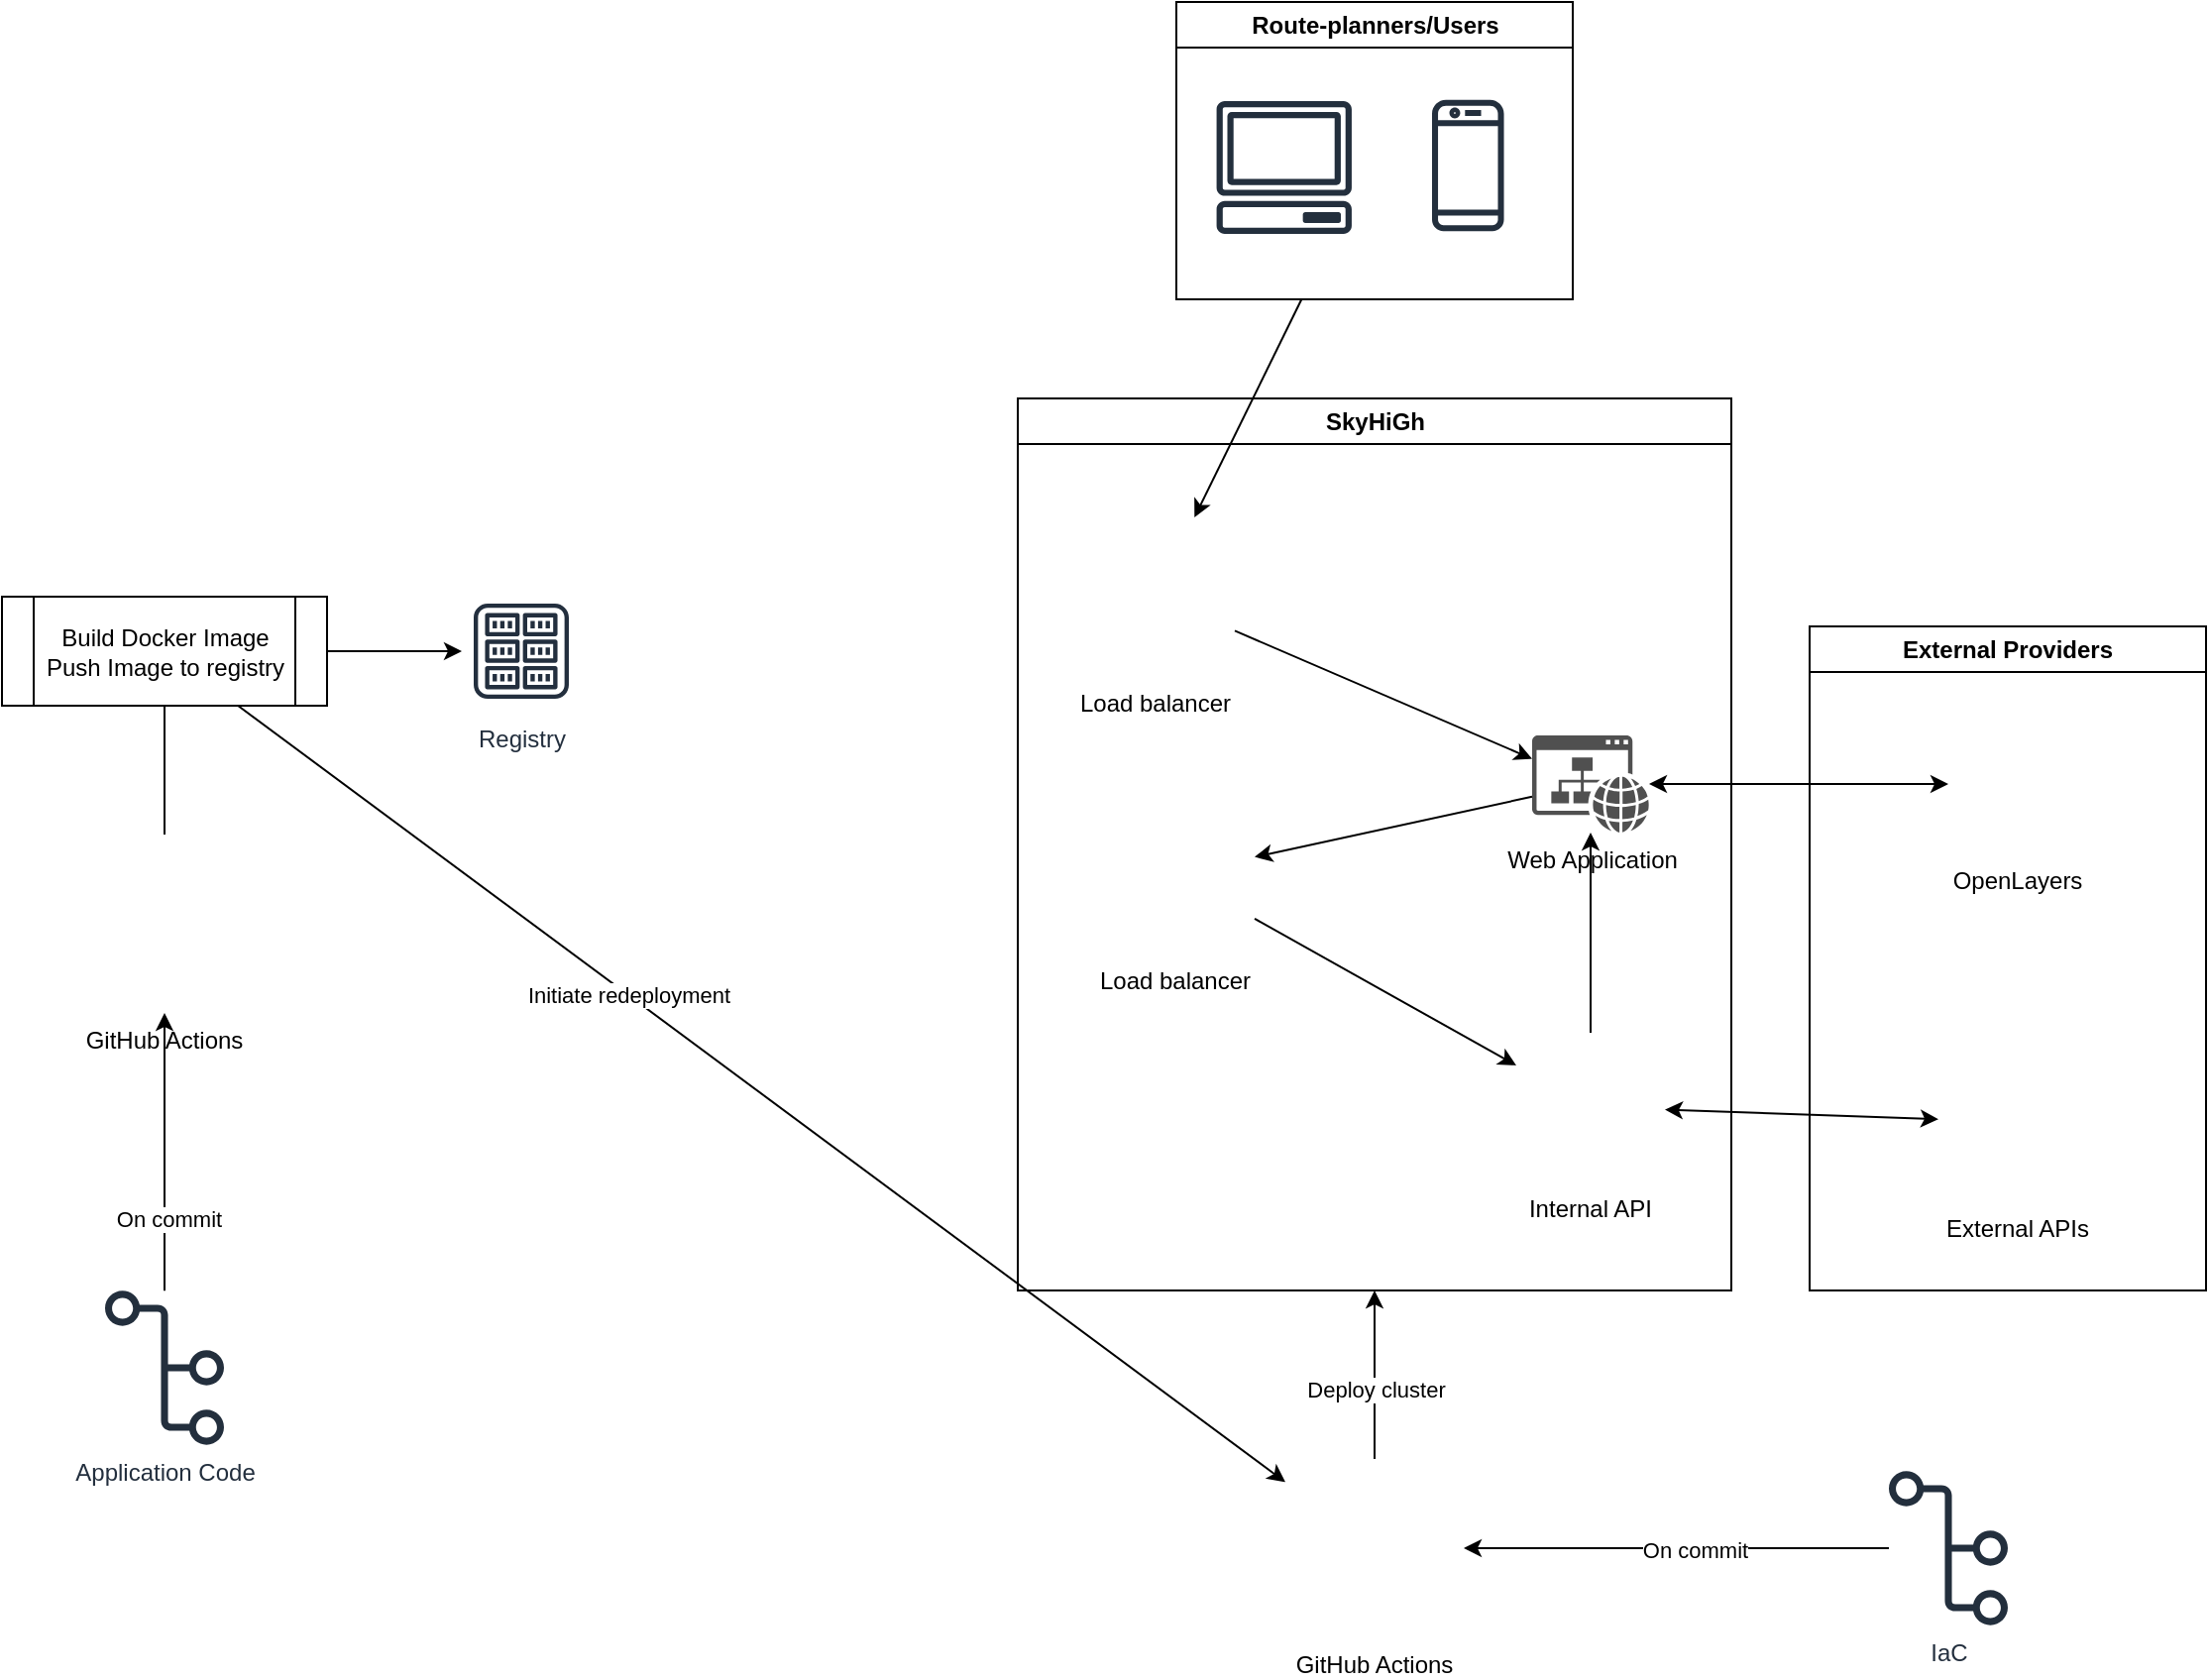 <mxfile version="26.0.11">
  <diagram name="Page-1" id="BtbPCRgPrWzy0crtDdK-">
    <mxGraphModel dx="2419" dy="975" grid="1" gridSize="10" guides="1" tooltips="1" connect="1" arrows="1" fold="1" page="1" pageScale="1" pageWidth="827" pageHeight="1169" math="0" shadow="0">
      <root>
        <mxCell id="0" />
        <mxCell id="1" parent="0" />
        <mxCell id="0RlzfBuL6oLaxBtVv_V1-1" value="Application Code" style="sketch=0;outlineConnect=0;fontColor=#232F3E;gradientColor=none;fillColor=#232F3D;strokeColor=none;dashed=0;verticalLabelPosition=bottom;verticalAlign=top;align=center;html=1;fontSize=12;fontStyle=0;aspect=fixed;pointerEvents=1;shape=mxgraph.aws4.git_repository;" parent="1" vertex="1">
          <mxGeometry x="-250" y="690" width="60" height="78" as="geometry" />
        </mxCell>
        <mxCell id="0RlzfBuL6oLaxBtVv_V1-2" value="IaC" style="sketch=0;outlineConnect=0;fontColor=#232F3E;gradientColor=none;fillColor=#232F3D;strokeColor=none;dashed=0;verticalLabelPosition=bottom;verticalAlign=top;align=center;html=1;fontSize=12;fontStyle=0;aspect=fixed;pointerEvents=1;shape=mxgraph.aws4.git_repository;" parent="1" vertex="1">
          <mxGeometry x="650" y="781" width="60" height="78" as="geometry" />
        </mxCell>
        <mxCell id="0RlzfBuL6oLaxBtVv_V1-3" value="SkyHiGh" style="swimlane;whiteSpace=wrap;html=1;" parent="1" vertex="1">
          <mxGeometry x="210.5" y="240" width="360" height="450" as="geometry">
            <mxRectangle x="260" y="255" width="160" height="30" as="alternateBounds" />
          </mxGeometry>
        </mxCell>
        <mxCell id="0RlzfBuL6oLaxBtVv_V1-6" value="Web Application" style="sketch=0;pointerEvents=1;shadow=0;dashed=0;html=1;strokeColor=none;fillColor=#505050;labelPosition=center;verticalLabelPosition=bottom;verticalAlign=top;outlineConnect=0;align=center;shape=mxgraph.office.concepts.website;" parent="0RlzfBuL6oLaxBtVv_V1-3" vertex="1">
          <mxGeometry x="259.5" y="170" width="59" height="49" as="geometry" />
        </mxCell>
        <mxCell id="6iKeF8XoxHfNSxwBO0dx-19" value="Internal API" style="shape=image;verticalLabelPosition=bottom;labelBackgroundColor=default;verticalAlign=top;aspect=fixed;imageAspect=0;image=https://www.svgrepo.com/show/88703/api.svg;" parent="0RlzfBuL6oLaxBtVv_V1-3" vertex="1">
          <mxGeometry x="251.5" y="320" width="75" height="75" as="geometry" />
        </mxCell>
        <mxCell id="AE7f3yKnxRVXKB3LSek5-1" value="Load balancer" style="shape=image;verticalLabelPosition=bottom;labelBackgroundColor=default;verticalAlign=top;aspect=fixed;imageAspect=0;image=https://static.thenounproject.com/png/1038221-200.png;" parent="0RlzfBuL6oLaxBtVv_V1-3" vertex="1">
          <mxGeometry x="29.5" y="60" width="80" height="80" as="geometry" />
        </mxCell>
        <mxCell id="AE7f3yKnxRVXKB3LSek5-2" value="" style="endArrow=classic;html=1;rounded=0;" parent="0RlzfBuL6oLaxBtVv_V1-3" source="AE7f3yKnxRVXKB3LSek5-1" target="0RlzfBuL6oLaxBtVv_V1-6" edge="1">
          <mxGeometry width="50" height="50" relative="1" as="geometry">
            <mxPoint x="159.5" y="230" as="sourcePoint" />
            <mxPoint x="209.5" y="180" as="targetPoint" />
          </mxGeometry>
        </mxCell>
        <mxCell id="AE7f3yKnxRVXKB3LSek5-3" value="" style="endArrow=classic;html=1;rounded=0;" parent="0RlzfBuL6oLaxBtVv_V1-3" source="6iKeF8XoxHfNSxwBO0dx-19" target="0RlzfBuL6oLaxBtVv_V1-6" edge="1">
          <mxGeometry width="50" height="50" relative="1" as="geometry">
            <mxPoint x="159.5" y="230" as="sourcePoint" />
            <mxPoint x="209.5" y="180" as="targetPoint" />
          </mxGeometry>
        </mxCell>
        <mxCell id="AE7f3yKnxRVXKB3LSek5-5" value="Load balancer" style="shape=image;verticalLabelPosition=bottom;labelBackgroundColor=default;verticalAlign=top;aspect=fixed;imageAspect=0;image=https://static.thenounproject.com/png/1038221-200.png;" parent="0RlzfBuL6oLaxBtVv_V1-3" vertex="1">
          <mxGeometry x="39.5" y="200" width="80" height="80" as="geometry" />
        </mxCell>
        <mxCell id="AE7f3yKnxRVXKB3LSek5-6" value="" style="endArrow=classic;html=1;rounded=0;" parent="0RlzfBuL6oLaxBtVv_V1-3" source="0RlzfBuL6oLaxBtVv_V1-6" target="AE7f3yKnxRVXKB3LSek5-5" edge="1">
          <mxGeometry width="50" height="50" relative="1" as="geometry">
            <mxPoint x="-10.5" y="230" as="sourcePoint" />
            <mxPoint x="39.5" y="180" as="targetPoint" />
          </mxGeometry>
        </mxCell>
        <mxCell id="AE7f3yKnxRVXKB3LSek5-7" value="" style="endArrow=classic;html=1;rounded=0;" parent="0RlzfBuL6oLaxBtVv_V1-3" source="AE7f3yKnxRVXKB3LSek5-5" target="6iKeF8XoxHfNSxwBO0dx-19" edge="1">
          <mxGeometry width="50" height="50" relative="1" as="geometry">
            <mxPoint x="-10.5" y="230" as="sourcePoint" />
            <mxPoint x="39.5" y="180" as="targetPoint" />
          </mxGeometry>
        </mxCell>
        <mxCell id="idLAQDSfNtUFx_-nqvb9-16" value="" style="shape=image;verticalLabelPosition=bottom;labelBackgroundColor=default;verticalAlign=top;aspect=fixed;imageAspect=0;image=https://www.svgrepo.com/show/399319/wms.svg;" vertex="1" parent="0RlzfBuL6oLaxBtVv_V1-3">
          <mxGeometry x="39.5" y="345" width="80" height="80" as="geometry" />
        </mxCell>
        <mxCell id="6iKeF8XoxHfNSxwBO0dx-6" value="Deploy cluster" style="endArrow=classic;html=1;rounded=0;" parent="1" source="6iKeF8XoxHfNSxwBO0dx-10" target="0RlzfBuL6oLaxBtVv_V1-3" edge="1">
          <mxGeometry x="-0.176" width="50" height="50" relative="1" as="geometry">
            <mxPoint x="390" y="625" as="sourcePoint" />
            <mxPoint x="630" y="455" as="targetPoint" />
            <Array as="points" />
            <mxPoint as="offset" />
          </mxGeometry>
        </mxCell>
        <mxCell id="6iKeF8XoxHfNSxwBO0dx-7" value="GitHub Actions" style="shape=image;verticalLabelPosition=bottom;labelBackgroundColor=default;verticalAlign=top;aspect=fixed;imageAspect=0;image=https://www.svgrepo.com/show/306098/githubactions.svg;" parent="1" vertex="1">
          <mxGeometry x="-265" y="460" width="90" height="90" as="geometry" />
        </mxCell>
        <mxCell id="6iKeF8XoxHfNSxwBO0dx-10" value="GitHub Actions" style="shape=image;verticalLabelPosition=bottom;labelBackgroundColor=default;verticalAlign=top;aspect=fixed;imageAspect=0;image=https://www.svgrepo.com/show/306098/githubactions.svg;" parent="1" vertex="1">
          <mxGeometry x="345.5" y="775" width="90" height="90" as="geometry" />
        </mxCell>
        <mxCell id="6iKeF8XoxHfNSxwBO0dx-11" value="" style="endArrow=classic;html=1;rounded=0;" parent="1" source="0RlzfBuL6oLaxBtVv_V1-2" target="6iKeF8XoxHfNSxwBO0dx-10" edge="1">
          <mxGeometry width="50" height="50" relative="1" as="geometry">
            <mxPoint x="310" y="595" as="sourcePoint" />
            <mxPoint x="360" y="545" as="targetPoint" />
          </mxGeometry>
        </mxCell>
        <mxCell id="6iKeF8XoxHfNSxwBO0dx-12" value="On commit" style="edgeLabel;html=1;align=center;verticalAlign=middle;resizable=0;points=[];" parent="6iKeF8XoxHfNSxwBO0dx-11" vertex="1" connectable="0">
          <mxGeometry x="-0.085" y="1" relative="1" as="geometry">
            <mxPoint as="offset" />
          </mxGeometry>
        </mxCell>
        <mxCell id="6iKeF8XoxHfNSxwBO0dx-15" value="Route-planners/Users" style="swimlane;whiteSpace=wrap;html=1;" parent="1" vertex="1">
          <mxGeometry x="290.5" y="40" width="200" height="150" as="geometry" />
        </mxCell>
        <mxCell id="6iKeF8XoxHfNSxwBO0dx-14" value="" style="sketch=0;outlineConnect=0;fontColor=#232F3E;gradientColor=none;fillColor=#232F3D;strokeColor=none;dashed=0;verticalLabelPosition=bottom;verticalAlign=top;align=center;html=1;fontSize=12;fontStyle=0;aspect=fixed;pointerEvents=1;shape=mxgraph.aws4.mobile_client;" parent="6iKeF8XoxHfNSxwBO0dx-15" vertex="1">
          <mxGeometry x="129" y="48" width="36.27" height="69" as="geometry" />
        </mxCell>
        <mxCell id="6iKeF8XoxHfNSxwBO0dx-13" value="" style="sketch=0;outlineConnect=0;fontColor=#232F3E;gradientColor=none;fillColor=#232F3D;strokeColor=none;dashed=0;verticalLabelPosition=bottom;verticalAlign=top;align=center;html=1;fontSize=12;fontStyle=0;aspect=fixed;pointerEvents=1;shape=mxgraph.aws4.client;" parent="6iKeF8XoxHfNSxwBO0dx-15" vertex="1">
          <mxGeometry x="20" y="50" width="68.76" height="67" as="geometry" />
        </mxCell>
        <mxCell id="6iKeF8XoxHfNSxwBO0dx-16" value="" style="endArrow=classic;html=1;rounded=0;" parent="1" source="0RlzfBuL6oLaxBtVv_V1-1" target="6iKeF8XoxHfNSxwBO0dx-7" edge="1">
          <mxGeometry width="50" height="50" relative="1" as="geometry">
            <mxPoint x="270" y="625" as="sourcePoint" />
            <mxPoint x="320" y="575" as="targetPoint" />
          </mxGeometry>
        </mxCell>
        <mxCell id="6iKeF8XoxHfNSxwBO0dx-17" value="On commit" style="edgeLabel;html=1;align=center;verticalAlign=middle;resizable=0;points=[];" parent="6iKeF8XoxHfNSxwBO0dx-16" vertex="1" connectable="0">
          <mxGeometry x="-0.48" y="-2" relative="1" as="geometry">
            <mxPoint as="offset" />
          </mxGeometry>
        </mxCell>
        <mxCell id="6iKeF8XoxHfNSxwBO0dx-27" value="External Providers" style="swimlane;whiteSpace=wrap;html=1;" parent="1" vertex="1">
          <mxGeometry x="610" y="355" width="200" height="335" as="geometry" />
        </mxCell>
        <mxCell id="6iKeF8XoxHfNSxwBO0dx-26" value="OpenLayers" style="shape=image;verticalLabelPosition=bottom;labelBackgroundColor=default;verticalAlign=top;aspect=fixed;imageAspect=0;image=https://www.svgrepo.com/show/306511/openlayers.svg;" parent="6iKeF8XoxHfNSxwBO0dx-27" vertex="1">
          <mxGeometry x="70" y="44.5" width="70" height="70" as="geometry" />
        </mxCell>
        <mxCell id="6iKeF8XoxHfNSxwBO0dx-18" value="External APIs" style="shape=image;verticalLabelPosition=bottom;labelBackgroundColor=default;verticalAlign=top;aspect=fixed;imageAspect=0;image=https://cdn-icons-png.flaticon.com/512/1554/1554121.png;" parent="6iKeF8XoxHfNSxwBO0dx-27" vertex="1">
          <mxGeometry x="65" y="210" width="80" height="80" as="geometry" />
        </mxCell>
        <mxCell id="6iKeF8XoxHfNSxwBO0dx-29" value="" style="endArrow=classic;startArrow=classic;html=1;rounded=0;" parent="1" source="6iKeF8XoxHfNSxwBO0dx-19" target="6iKeF8XoxHfNSxwBO0dx-18" edge="1">
          <mxGeometry width="50" height="50" relative="1" as="geometry">
            <mxPoint x="450" y="595" as="sourcePoint" />
            <mxPoint x="500" y="545" as="targetPoint" />
          </mxGeometry>
        </mxCell>
        <mxCell id="6iKeF8XoxHfNSxwBO0dx-30" value="" style="endArrow=classic;startArrow=classic;html=1;rounded=0;" parent="1" source="0RlzfBuL6oLaxBtVv_V1-6" target="6iKeF8XoxHfNSxwBO0dx-26" edge="1">
          <mxGeometry width="50" height="50" relative="1" as="geometry">
            <mxPoint x="580" y="505" as="sourcePoint" />
            <mxPoint x="630" y="455" as="targetPoint" />
          </mxGeometry>
        </mxCell>
        <mxCell id="AE7f3yKnxRVXKB3LSek5-8" value="" style="endArrow=classic;html=1;rounded=0;" parent="1" source="6iKeF8XoxHfNSxwBO0dx-15" target="AE7f3yKnxRVXKB3LSek5-1" edge="1">
          <mxGeometry width="50" height="50" relative="1" as="geometry">
            <mxPoint x="200" y="410" as="sourcePoint" />
            <mxPoint x="250" y="360" as="targetPoint" />
          </mxGeometry>
        </mxCell>
        <mxCell id="idLAQDSfNtUFx_-nqvb9-10" style="edgeStyle=orthogonalEdgeStyle;rounded=0;orthogonalLoop=1;jettySize=auto;html=1;" edge="1" parent="1" source="idLAQDSfNtUFx_-nqvb9-4" target="idLAQDSfNtUFx_-nqvb9-5">
          <mxGeometry relative="1" as="geometry" />
        </mxCell>
        <mxCell id="idLAQDSfNtUFx_-nqvb9-4" value="Build Docker Image&lt;div&gt;Push Image to registry&lt;/div&gt;" style="shape=process;whiteSpace=wrap;html=1;backgroundOutline=1;" vertex="1" parent="1">
          <mxGeometry x="-302" y="340" width="164" height="55" as="geometry" />
        </mxCell>
        <mxCell id="idLAQDSfNtUFx_-nqvb9-5" value="Registry" style="sketch=0;outlineConnect=0;fontColor=#232F3E;gradientColor=none;strokeColor=#232F3E;fillColor=#ffffff;dashed=0;verticalLabelPosition=bottom;verticalAlign=top;align=center;html=1;fontSize=12;fontStyle=0;aspect=fixed;shape=mxgraph.aws4.resourceIcon;resIcon=mxgraph.aws4.registry;" vertex="1" parent="1">
          <mxGeometry x="-70" y="337.5" width="60" height="60" as="geometry" />
        </mxCell>
        <mxCell id="idLAQDSfNtUFx_-nqvb9-9" value="" style="endArrow=none;html=1;rounded=0;" edge="1" parent="1" source="6iKeF8XoxHfNSxwBO0dx-7" target="idLAQDSfNtUFx_-nqvb9-4">
          <mxGeometry width="50" height="50" relative="1" as="geometry">
            <mxPoint x="-280" y="410" as="sourcePoint" />
            <mxPoint x="-230" y="360" as="targetPoint" />
          </mxGeometry>
        </mxCell>
        <mxCell id="idLAQDSfNtUFx_-nqvb9-12" value="" style="endArrow=classic;html=1;rounded=0;" edge="1" parent="1" source="idLAQDSfNtUFx_-nqvb9-4" target="6iKeF8XoxHfNSxwBO0dx-10">
          <mxGeometry width="50" height="50" relative="1" as="geometry">
            <mxPoint x="120" y="650" as="sourcePoint" />
            <mxPoint x="170" y="600" as="targetPoint" />
          </mxGeometry>
        </mxCell>
        <mxCell id="idLAQDSfNtUFx_-nqvb9-13" value="Initiate redeployment" style="edgeLabel;html=1;align=center;verticalAlign=middle;resizable=0;points=[];" vertex="1" connectable="0" parent="idLAQDSfNtUFx_-nqvb9-12">
          <mxGeometry x="-0.253" y="1" relative="1" as="geometry">
            <mxPoint x="-1" as="offset" />
          </mxGeometry>
        </mxCell>
      </root>
    </mxGraphModel>
  </diagram>
</mxfile>
